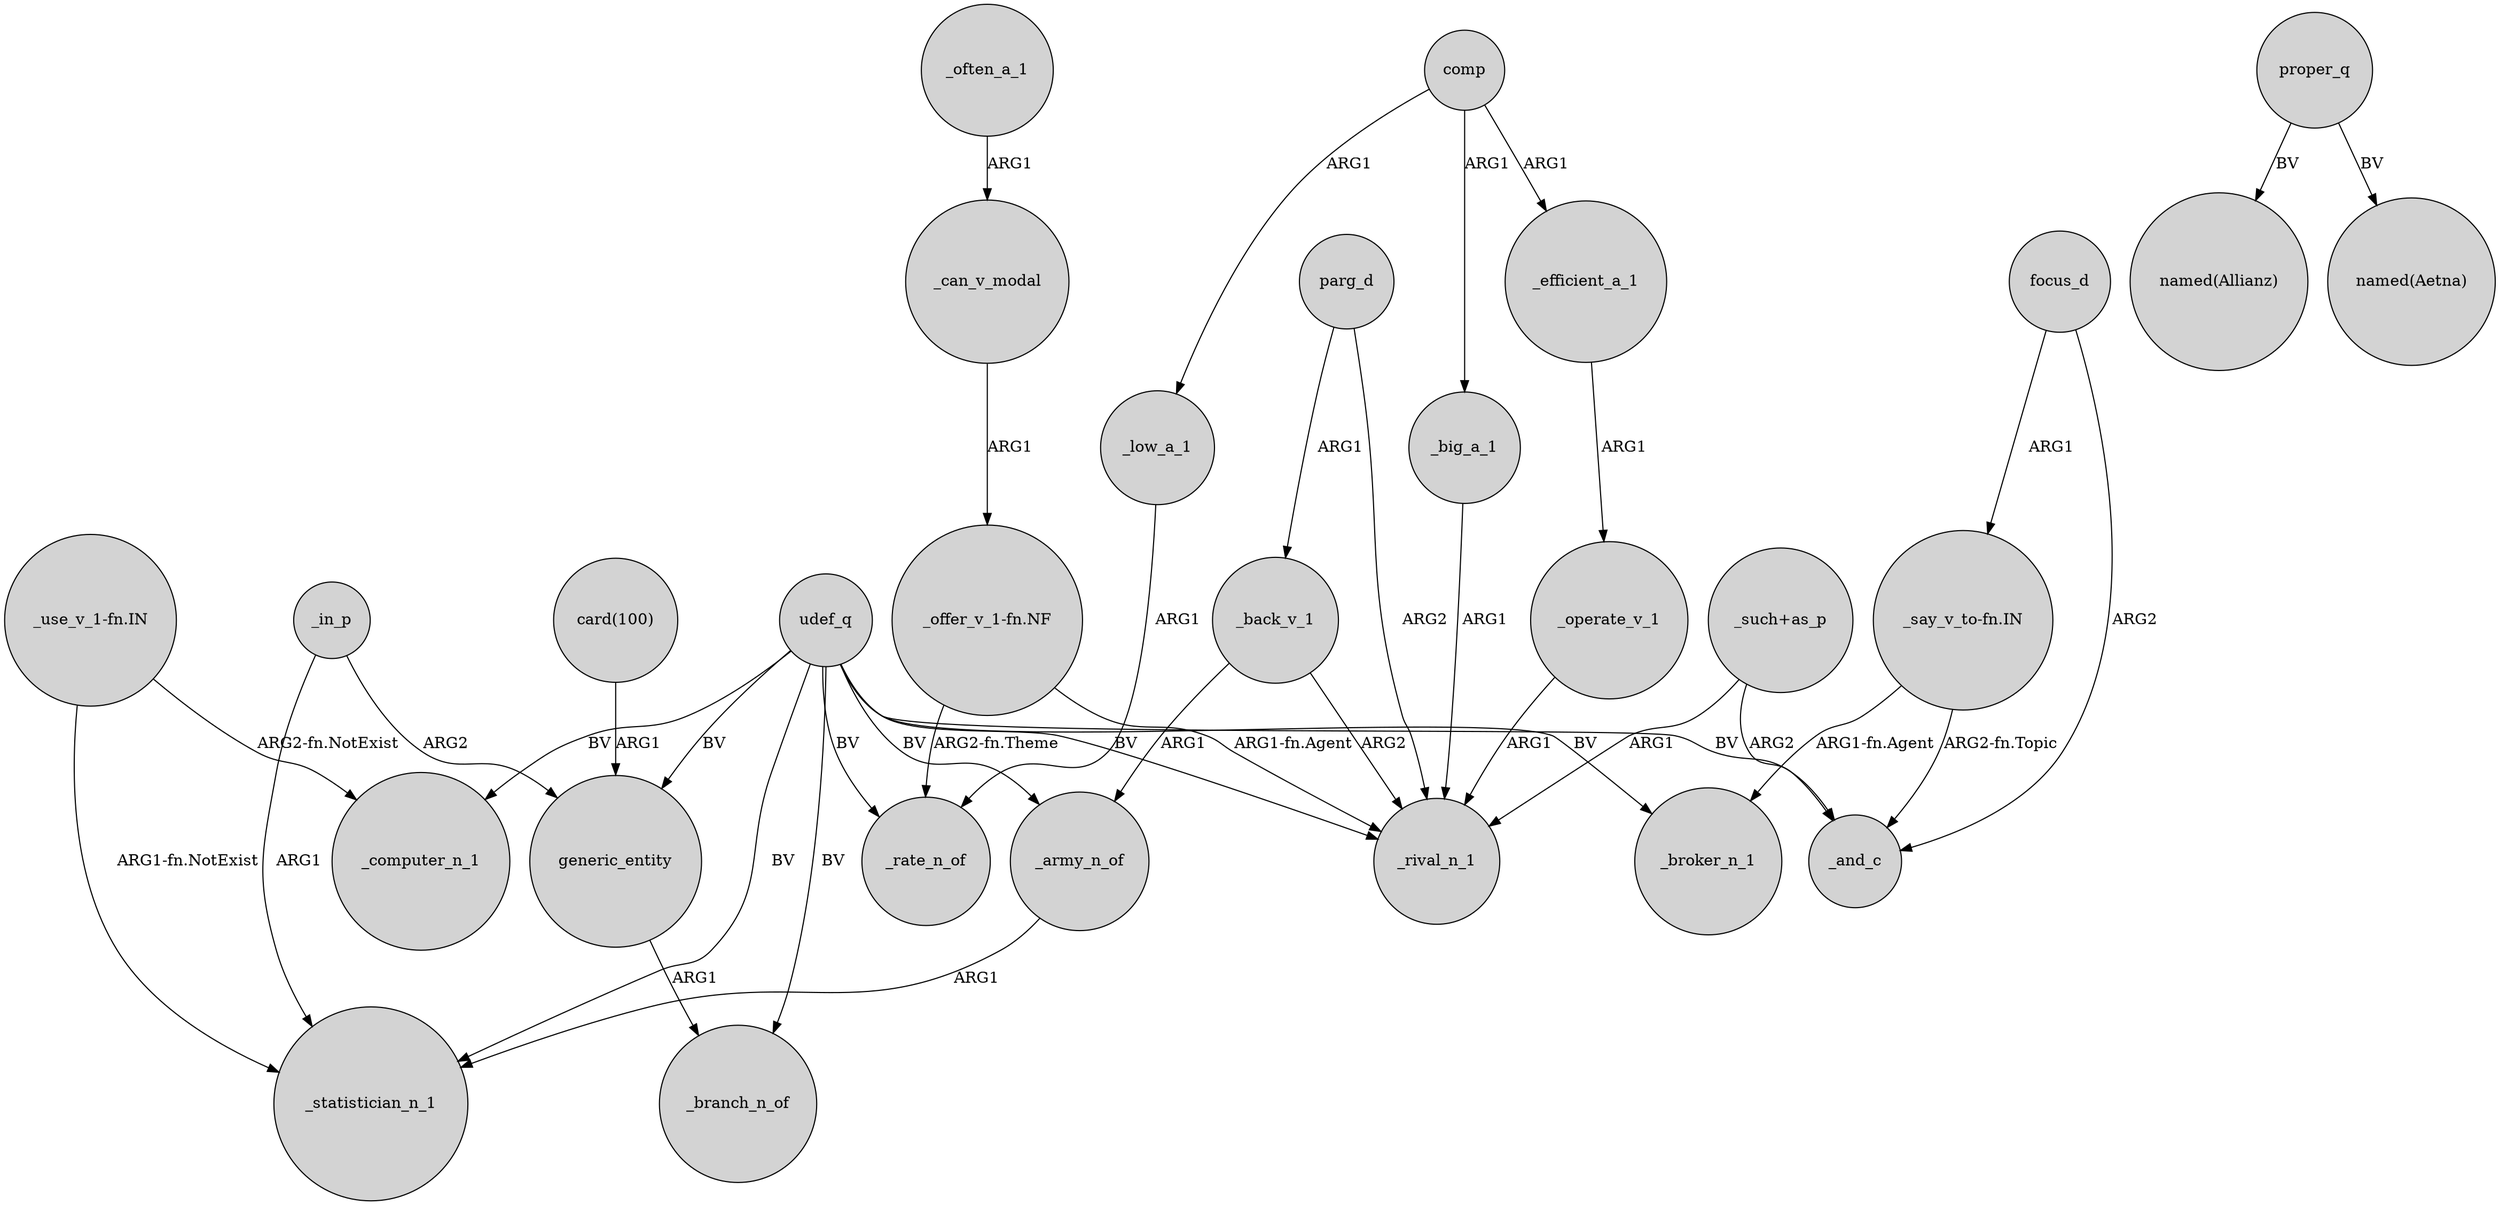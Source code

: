 digraph {
	node [shape=circle style=filled]
	_operate_v_1 -> _rival_n_1 [label=ARG1]
	comp -> _big_a_1 [label=ARG1]
	_army_n_of -> _statistician_n_1 [label=ARG1]
	udef_q -> _statistician_n_1 [label=BV]
	udef_q -> generic_entity [label=BV]
	udef_q -> _branch_n_of [label=BV]
	_can_v_modal -> "_offer_v_1-fn.NF" [label=ARG1]
	"card(100)" -> generic_entity [label=ARG1]
	_efficient_a_1 -> _operate_v_1 [label=ARG1]
	"_use_v_1-fn.IN" -> _computer_n_1 [label="ARG2-fn.NotExist"]
	_often_a_1 -> _can_v_modal [label=ARG1]
	"_say_v_to-fn.IN" -> _broker_n_1 [label="ARG1-fn.Agent"]
	comp -> _efficient_a_1 [label=ARG1]
	_back_v_1 -> _army_n_of [label=ARG1]
	udef_q -> _rate_n_of [label=BV]
	_big_a_1 -> _rival_n_1 [label=ARG1]
	udef_q -> _army_n_of [label=BV]
	udef_q -> _computer_n_1 [label=BV]
	focus_d -> _and_c [label=ARG2]
	generic_entity -> _branch_n_of [label=ARG1]
	"_such+as_p" -> _and_c [label=ARG2]
	_low_a_1 -> _rate_n_of [label=ARG1]
	"_such+as_p" -> _rival_n_1 [label=ARG1]
	"_use_v_1-fn.IN" -> _statistician_n_1 [label="ARG1-fn.NotExist"]
	"_offer_v_1-fn.NF" -> _rate_n_of [label="ARG2-fn.Theme"]
	"_say_v_to-fn.IN" -> _and_c [label="ARG2-fn.Topic"]
	_in_p -> _statistician_n_1 [label=ARG1]
	parg_d -> _back_v_1 [label=ARG1]
	_back_v_1 -> _rival_n_1 [label=ARG2]
	udef_q -> _rival_n_1 [label=BV]
	parg_d -> _rival_n_1 [label=ARG2]
	_in_p -> generic_entity [label=ARG2]
	proper_q -> "named(Allianz)" [label=BV]
	udef_q -> _and_c [label=BV]
	udef_q -> _broker_n_1 [label=BV]
	proper_q -> "named(Aetna)" [label=BV]
	"_offer_v_1-fn.NF" -> _rival_n_1 [label="ARG1-fn.Agent"]
	focus_d -> "_say_v_to-fn.IN" [label=ARG1]
	comp -> _low_a_1 [label=ARG1]
}
